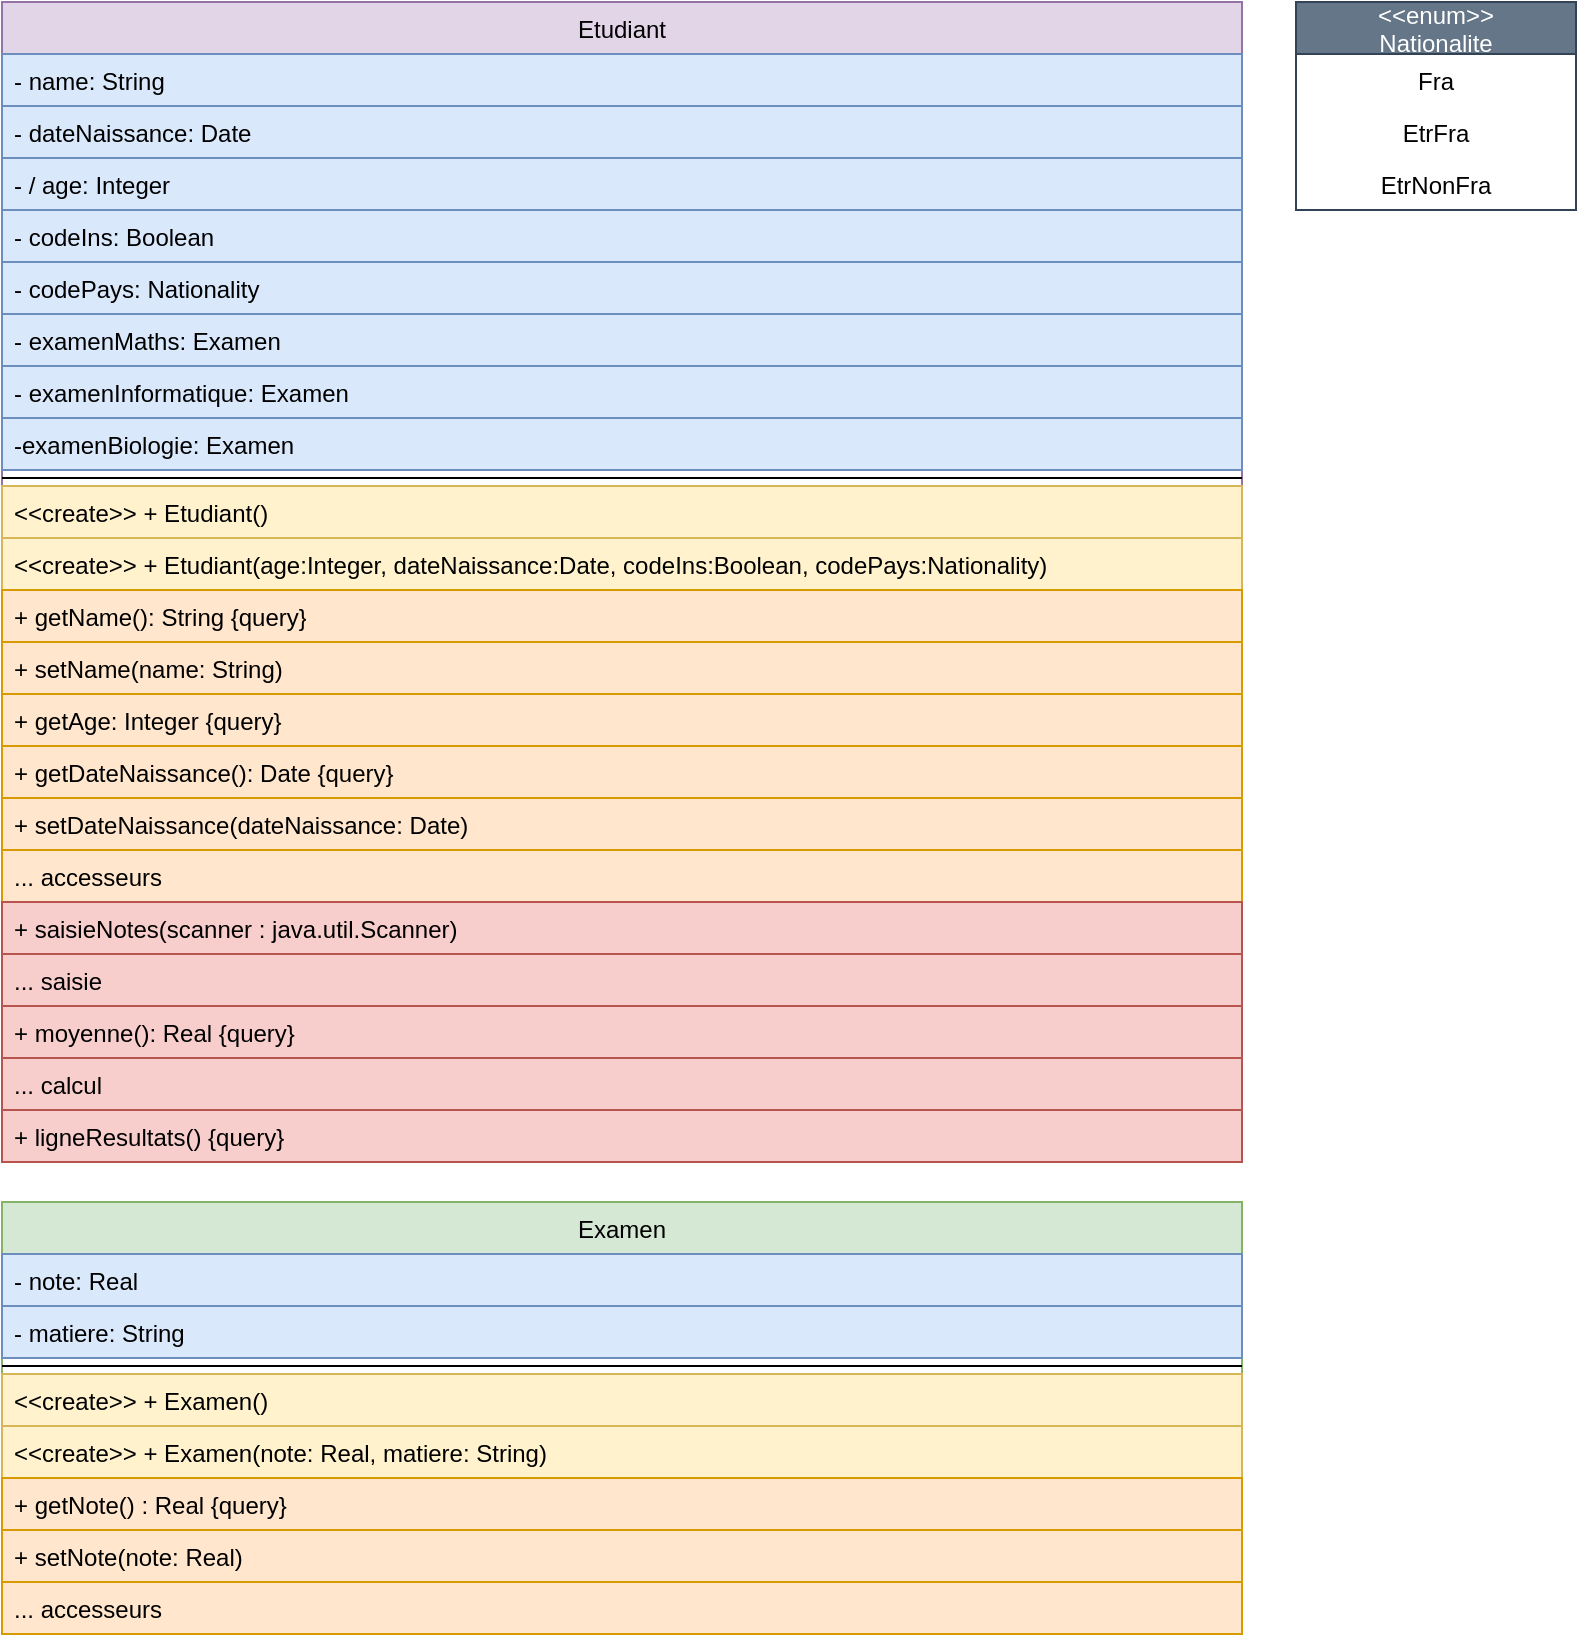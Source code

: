 <mxfile version="16.2.2" type="device"><diagram id="LudAXSpVLeaJCV4PdKDZ" name="Page-1"><mxGraphModel dx="716" dy="420" grid="1" gridSize="10" guides="1" tooltips="1" connect="1" arrows="1" fold="1" page="1" pageScale="1" pageWidth="827" pageHeight="1169" math="0" shadow="0"><root><mxCell id="0"/><mxCell id="1" parent="0"/><mxCell id="4Eu03SH1skTYw18AEx9c-1" value="Etudiant" style="swimlane;fontStyle=0;childLayout=stackLayout;horizontal=1;startSize=26;fillColor=#e1d5e7;horizontalStack=0;resizeParent=1;resizeParentMax=0;resizeLast=0;collapsible=1;marginBottom=0;strokeColor=#9673a6;" vertex="1" parent="1"><mxGeometry x="40" y="40" width="620" height="580" as="geometry"/></mxCell><mxCell id="4Eu03SH1skTYw18AEx9c-36" value="- name: String" style="text;strokeColor=#6c8ebf;fillColor=#dae8fc;align=left;verticalAlign=top;spacingLeft=4;spacingRight=4;overflow=hidden;rotatable=0;points=[[0,0.5],[1,0.5]];portConstraint=eastwest;" vertex="1" parent="4Eu03SH1skTYw18AEx9c-1"><mxGeometry y="26" width="620" height="26" as="geometry"/></mxCell><mxCell id="4Eu03SH1skTYw18AEx9c-3" value="- dateNaissance: Date" style="text;strokeColor=#6c8ebf;fillColor=#dae8fc;align=left;verticalAlign=top;spacingLeft=4;spacingRight=4;overflow=hidden;rotatable=0;points=[[0,0.5],[1,0.5]];portConstraint=eastwest;" vertex="1" parent="4Eu03SH1skTYw18AEx9c-1"><mxGeometry y="52" width="620" height="26" as="geometry"/></mxCell><mxCell id="4Eu03SH1skTYw18AEx9c-2" value="- / age: Integer" style="text;strokeColor=#6c8ebf;fillColor=#dae8fc;align=left;verticalAlign=top;spacingLeft=4;spacingRight=4;overflow=hidden;rotatable=0;points=[[0,0.5],[1,0.5]];portConstraint=eastwest;" vertex="1" parent="4Eu03SH1skTYw18AEx9c-1"><mxGeometry y="78" width="620" height="26" as="geometry"/></mxCell><mxCell id="4Eu03SH1skTYw18AEx9c-4" value="- codeIns: Boolean" style="text;strokeColor=#6c8ebf;fillColor=#dae8fc;align=left;verticalAlign=top;spacingLeft=4;spacingRight=4;overflow=hidden;rotatable=0;points=[[0,0.5],[1,0.5]];portConstraint=eastwest;" vertex="1" parent="4Eu03SH1skTYw18AEx9c-1"><mxGeometry y="104" width="620" height="26" as="geometry"/></mxCell><mxCell id="4Eu03SH1skTYw18AEx9c-5" value="- codePays: Nationality" style="text;strokeColor=#6c8ebf;fillColor=#dae8fc;align=left;verticalAlign=top;spacingLeft=4;spacingRight=4;overflow=hidden;rotatable=0;points=[[0,0.5],[1,0.5]];portConstraint=eastwest;" vertex="1" parent="4Eu03SH1skTYw18AEx9c-1"><mxGeometry y="130" width="620" height="26" as="geometry"/></mxCell><mxCell id="4Eu03SH1skTYw18AEx9c-15" value="- examenMaths: Examen" style="text;strokeColor=#6c8ebf;fillColor=#dae8fc;align=left;verticalAlign=top;spacingLeft=4;spacingRight=4;overflow=hidden;rotatable=0;points=[[0,0.5],[1,0.5]];portConstraint=eastwest;" vertex="1" parent="4Eu03SH1skTYw18AEx9c-1"><mxGeometry y="156" width="620" height="26" as="geometry"/></mxCell><mxCell id="4Eu03SH1skTYw18AEx9c-37" value="- examenInformatique: Examen" style="text;strokeColor=#6c8ebf;fillColor=#dae8fc;align=left;verticalAlign=top;spacingLeft=4;spacingRight=4;overflow=hidden;rotatable=0;points=[[0,0.5],[1,0.5]];portConstraint=eastwest;" vertex="1" parent="4Eu03SH1skTYw18AEx9c-1"><mxGeometry y="182" width="620" height="26" as="geometry"/></mxCell><mxCell id="4Eu03SH1skTYw18AEx9c-38" value="-examenBiologie: Examen" style="text;strokeColor=#6c8ebf;fillColor=#dae8fc;align=left;verticalAlign=top;spacingLeft=4;spacingRight=4;overflow=hidden;rotatable=0;points=[[0,0.5],[1,0.5]];portConstraint=eastwest;" vertex="1" parent="4Eu03SH1skTYw18AEx9c-1"><mxGeometry y="208" width="620" height="26" as="geometry"/></mxCell><mxCell id="4Eu03SH1skTYw18AEx9c-7" value="" style="line;strokeWidth=1;fillColor=none;align=left;verticalAlign=middle;spacingTop=-1;spacingLeft=3;spacingRight=3;rotatable=0;labelPosition=right;points=[];portConstraint=eastwest;" vertex="1" parent="4Eu03SH1skTYw18AEx9c-1"><mxGeometry y="234" width="620" height="8" as="geometry"/></mxCell><mxCell id="4Eu03SH1skTYw18AEx9c-14" value="&lt;&lt;create&gt;&gt; + Etudiant()" style="text;strokeColor=#d6b656;fillColor=#fff2cc;align=left;verticalAlign=top;spacingLeft=4;spacingRight=4;overflow=hidden;rotatable=0;points=[[0,0.5],[1,0.5]];portConstraint=eastwest;" vertex="1" parent="4Eu03SH1skTYw18AEx9c-1"><mxGeometry y="242" width="620" height="26" as="geometry"/></mxCell><mxCell id="4Eu03SH1skTYw18AEx9c-20" value="&lt;&lt;create&gt;&gt; + Etudiant(age:Integer, dateNaissance:Date, codeIns:Boolean, codePays:Nationality)" style="text;strokeColor=#d6b656;fillColor=#fff2cc;align=left;verticalAlign=top;spacingLeft=4;spacingRight=4;overflow=hidden;rotatable=0;points=[[0,0.5],[1,0.5]];portConstraint=eastwest;whiteSpace=wrap;" vertex="1" parent="4Eu03SH1skTYw18AEx9c-1"><mxGeometry y="268" width="620" height="26" as="geometry"/></mxCell><mxCell id="4Eu03SH1skTYw18AEx9c-49" value="+ getName(): String {query}" style="text;strokeColor=#d79b00;fillColor=#ffe6cc;align=left;verticalAlign=top;spacingLeft=4;spacingRight=4;overflow=hidden;rotatable=0;points=[[0,0.5],[1,0.5]];portConstraint=eastwest;whiteSpace=wrap;" vertex="1" parent="4Eu03SH1skTYw18AEx9c-1"><mxGeometry y="294" width="620" height="26" as="geometry"/></mxCell><mxCell id="4Eu03SH1skTYw18AEx9c-50" value="+ setName(name: String)" style="text;strokeColor=#d79b00;fillColor=#ffe6cc;align=left;verticalAlign=top;spacingLeft=4;spacingRight=4;overflow=hidden;rotatable=0;points=[[0,0.5],[1,0.5]];portConstraint=eastwest;whiteSpace=wrap;" vertex="1" parent="4Eu03SH1skTYw18AEx9c-1"><mxGeometry y="320" width="620" height="26" as="geometry"/></mxCell><mxCell id="4Eu03SH1skTYw18AEx9c-6" value="+ getAge: Integer {query}" style="text;strokeColor=#d79b00;fillColor=#ffe6cc;align=left;verticalAlign=top;spacingLeft=4;spacingRight=4;overflow=hidden;rotatable=0;points=[[0,0.5],[1,0.5]];portConstraint=eastwest;" vertex="1" parent="4Eu03SH1skTYw18AEx9c-1"><mxGeometry y="346" width="620" height="26" as="geometry"/></mxCell><mxCell id="4Eu03SH1skTYw18AEx9c-53" value="+ getDateNaissance(): Date {query}" style="text;strokeColor=#d79b00;fillColor=#ffe6cc;align=left;verticalAlign=top;spacingLeft=4;spacingRight=4;overflow=hidden;rotatable=0;points=[[0,0.5],[1,0.5]];portConstraint=eastwest;" vertex="1" parent="4Eu03SH1skTYw18AEx9c-1"><mxGeometry y="372" width="620" height="26" as="geometry"/></mxCell><mxCell id="4Eu03SH1skTYw18AEx9c-52" value="+ setDateNaissance(dateNaissance: Date)" style="text;strokeColor=#d79b00;fillColor=#ffe6cc;align=left;verticalAlign=top;spacingLeft=4;spacingRight=4;overflow=hidden;rotatable=0;points=[[0,0.5],[1,0.5]];portConstraint=eastwest;" vertex="1" parent="4Eu03SH1skTYw18AEx9c-1"><mxGeometry y="398" width="620" height="26" as="geometry"/></mxCell><mxCell id="4Eu03SH1skTYw18AEx9c-48" value="... accesseurs" style="text;strokeColor=#d79b00;fillColor=#ffe6cc;align=left;verticalAlign=top;spacingLeft=4;spacingRight=4;overflow=hidden;rotatable=0;points=[[0,0.5],[1,0.5]];portConstraint=eastwest;" vertex="1" parent="4Eu03SH1skTYw18AEx9c-1"><mxGeometry y="424" width="620" height="26" as="geometry"/></mxCell><mxCell id="4Eu03SH1skTYw18AEx9c-51" value="+ saisieNotes(scanner : java.util.Scanner)" style="text;strokeColor=#b85450;fillColor=#f8cecc;align=left;verticalAlign=top;spacingLeft=4;spacingRight=4;overflow=hidden;rotatable=0;points=[[0,0.5],[1,0.5]];portConstraint=eastwest;" vertex="1" parent="4Eu03SH1skTYw18AEx9c-1"><mxGeometry y="450" width="620" height="26" as="geometry"/></mxCell><mxCell id="4Eu03SH1skTYw18AEx9c-54" value="... saisie" style="text;strokeColor=#b85450;fillColor=#f8cecc;align=left;verticalAlign=top;spacingLeft=4;spacingRight=4;overflow=hidden;rotatable=0;points=[[0,0.5],[1,0.5]];portConstraint=eastwest;" vertex="1" parent="4Eu03SH1skTYw18AEx9c-1"><mxGeometry y="476" width="620" height="26" as="geometry"/></mxCell><mxCell id="4Eu03SH1skTYw18AEx9c-55" value="+ moyenne(): Real {query}" style="text;strokeColor=#b85450;fillColor=#f8cecc;align=left;verticalAlign=top;spacingLeft=4;spacingRight=4;overflow=hidden;rotatable=0;points=[[0,0.5],[1,0.5]];portConstraint=eastwest;" vertex="1" parent="4Eu03SH1skTYw18AEx9c-1"><mxGeometry y="502" width="620" height="26" as="geometry"/></mxCell><mxCell id="4Eu03SH1skTYw18AEx9c-56" value="... calcul" style="text;strokeColor=#b85450;fillColor=#f8cecc;align=left;verticalAlign=top;spacingLeft=4;spacingRight=4;overflow=hidden;rotatable=0;points=[[0,0.5],[1,0.5]];portConstraint=eastwest;" vertex="1" parent="4Eu03SH1skTYw18AEx9c-1"><mxGeometry y="528" width="620" height="26" as="geometry"/></mxCell><mxCell id="4Eu03SH1skTYw18AEx9c-57" value="+ ligneResultats() {query}" style="text;strokeColor=#b85450;fillColor=#f8cecc;align=left;verticalAlign=top;spacingLeft=4;spacingRight=4;overflow=hidden;rotatable=0;points=[[0,0.5],[1,0.5]];portConstraint=eastwest;" vertex="1" parent="4Eu03SH1skTYw18AEx9c-1"><mxGeometry y="554" width="620" height="26" as="geometry"/></mxCell><mxCell id="4Eu03SH1skTYw18AEx9c-31" value="&lt;&lt;enum&gt;&gt;&#10;Nationalite" style="swimlane;fontStyle=0;childLayout=stackLayout;horizontal=1;startSize=26;fillColor=#647687;horizontalStack=0;resizeParent=1;resizeParentMax=0;resizeLast=0;collapsible=1;marginBottom=0;strokeColor=#314354;fontColor=#ffffff;" vertex="1" parent="1"><mxGeometry x="687" y="40" width="140" height="104" as="geometry"/></mxCell><mxCell id="4Eu03SH1skTYw18AEx9c-32" value="Fra" style="text;strokeColor=none;fillColor=none;align=center;verticalAlign=top;spacingLeft=4;spacingRight=4;overflow=hidden;rotatable=0;points=[[0,0.5],[1,0.5]];portConstraint=eastwest;" vertex="1" parent="4Eu03SH1skTYw18AEx9c-31"><mxGeometry y="26" width="140" height="26" as="geometry"/></mxCell><mxCell id="4Eu03SH1skTYw18AEx9c-33" value="EtrFra" style="text;strokeColor=none;fillColor=none;align=center;verticalAlign=top;spacingLeft=4;spacingRight=4;overflow=hidden;rotatable=0;points=[[0,0.5],[1,0.5]];portConstraint=eastwest;" vertex="1" parent="4Eu03SH1skTYw18AEx9c-31"><mxGeometry y="52" width="140" height="26" as="geometry"/></mxCell><mxCell id="4Eu03SH1skTYw18AEx9c-34" value="EtrNonFra" style="text;strokeColor=none;fillColor=none;align=center;verticalAlign=top;spacingLeft=4;spacingRight=4;overflow=hidden;rotatable=0;points=[[0,0.5],[1,0.5]];portConstraint=eastwest;" vertex="1" parent="4Eu03SH1skTYw18AEx9c-31"><mxGeometry y="78" width="140" height="26" as="geometry"/></mxCell><mxCell id="4Eu03SH1skTYw18AEx9c-39" value="Examen" style="swimlane;fontStyle=0;childLayout=stackLayout;horizontal=1;startSize=26;fillColor=#d5e8d4;horizontalStack=0;resizeParent=1;resizeParentMax=0;resizeLast=0;collapsible=1;marginBottom=0;strokeColor=#82b366;" vertex="1" parent="1"><mxGeometry x="40" y="640" width="620" height="216" as="geometry"/></mxCell><mxCell id="4Eu03SH1skTYw18AEx9c-40" value="- note: Real" style="text;strokeColor=#6c8ebf;fillColor=#dae8fc;align=left;verticalAlign=top;spacingLeft=4;spacingRight=4;overflow=hidden;rotatable=0;points=[[0,0.5],[1,0.5]];portConstraint=eastwest;" vertex="1" parent="4Eu03SH1skTYw18AEx9c-39"><mxGeometry y="26" width="620" height="26" as="geometry"/></mxCell><mxCell id="4Eu03SH1skTYw18AEx9c-41" value="- matiere: String" style="text;strokeColor=#6c8ebf;fillColor=#dae8fc;align=left;verticalAlign=top;spacingLeft=4;spacingRight=4;overflow=hidden;rotatable=0;points=[[0,0.5],[1,0.5]];portConstraint=eastwest;" vertex="1" parent="4Eu03SH1skTYw18AEx9c-39"><mxGeometry y="52" width="620" height="26" as="geometry"/></mxCell><mxCell id="4Eu03SH1skTYw18AEx9c-44" value="" style="line;strokeWidth=1;fillColor=none;align=left;verticalAlign=middle;spacingTop=-1;spacingLeft=3;spacingRight=3;rotatable=0;labelPosition=right;points=[];portConstraint=eastwest;" vertex="1" parent="4Eu03SH1skTYw18AEx9c-39"><mxGeometry y="78" width="620" height="8" as="geometry"/></mxCell><mxCell id="4Eu03SH1skTYw18AEx9c-42" value="&lt;&lt;create&gt;&gt; + Examen()" style="text;strokeColor=#d6b656;fillColor=#fff2cc;align=left;verticalAlign=top;spacingLeft=4;spacingRight=4;overflow=hidden;rotatable=0;points=[[0,0.5],[1,0.5]];portConstraint=eastwest;" vertex="1" parent="4Eu03SH1skTYw18AEx9c-39"><mxGeometry y="86" width="620" height="26" as="geometry"/></mxCell><mxCell id="4Eu03SH1skTYw18AEx9c-43" value="&lt;&lt;create&gt;&gt; + Examen(note: Real, matiere: String)" style="text;strokeColor=#d6b656;fillColor=#fff2cc;align=left;verticalAlign=top;spacingLeft=4;spacingRight=4;overflow=hidden;rotatable=0;points=[[0,0.5],[1,0.5]];portConstraint=eastwest;" vertex="1" parent="4Eu03SH1skTYw18AEx9c-39"><mxGeometry y="112" width="620" height="26" as="geometry"/></mxCell><mxCell id="4Eu03SH1skTYw18AEx9c-45" value="+ getNote() : Real {query}" style="text;strokeColor=#d79b00;fillColor=#ffe6cc;align=left;verticalAlign=top;spacingLeft=4;spacingRight=4;overflow=hidden;rotatable=0;points=[[0,0.5],[1,0.5]];portConstraint=eastwest;" vertex="1" parent="4Eu03SH1skTYw18AEx9c-39"><mxGeometry y="138" width="620" height="26" as="geometry"/></mxCell><mxCell id="4Eu03SH1skTYw18AEx9c-46" value="+ setNote(note: Real)" style="text;strokeColor=#d79b00;fillColor=#ffe6cc;align=left;verticalAlign=top;spacingLeft=4;spacingRight=4;overflow=hidden;rotatable=0;points=[[0,0.5],[1,0.5]];portConstraint=eastwest;" vertex="1" parent="4Eu03SH1skTYw18AEx9c-39"><mxGeometry y="164" width="620" height="26" as="geometry"/></mxCell><mxCell id="4Eu03SH1skTYw18AEx9c-47" value="... accesseurs" style="text;strokeColor=#d79b00;fillColor=#ffe6cc;align=left;verticalAlign=top;spacingLeft=4;spacingRight=4;overflow=hidden;rotatable=0;points=[[0,0.5],[1,0.5]];portConstraint=eastwest;" vertex="1" parent="4Eu03SH1skTYw18AEx9c-39"><mxGeometry y="190" width="620" height="26" as="geometry"/></mxCell></root></mxGraphModel></diagram></mxfile>